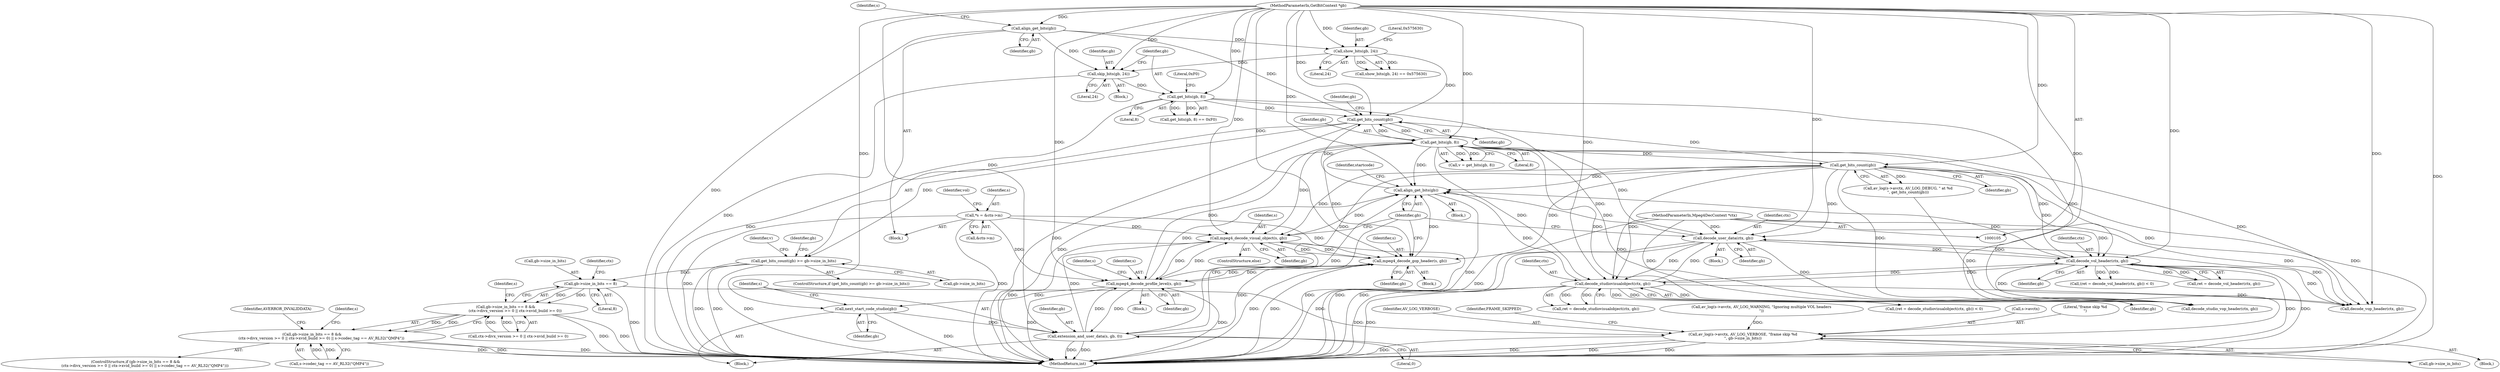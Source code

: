 digraph "0_FFmpeg_2aa9047486dbff12d9e040f917e5f799ed2fd78b@pointer" {
"1000175" [label="(Call,get_bits_count(gb) >= gb->size_in_bits)"];
"1000176" [label="(Call,get_bits_count(gb))"];
"1000224" [label="(Call,get_bits(gb, 8))"];
"1000107" [label="(MethodParameterIn,GetBitContext *gb)"];
"1000689" [label="(Call,align_get_bits(gb))"];
"1000679" [label="(Call,mpeg4_decode_visual_object(s, gb))"];
"1000609" [label="(Call,mpeg4_decode_gop_header(s, gb))"];
"1000618" [label="(Call,mpeg4_decode_profile_level(s, gb))"];
"1000653" [label="(Call,extension_and_user_data(s, gb, 0))"];
"1000651" [label="(Call,next_start_code_studio(gb))"];
"1000110" [label="(Call,*s = &ctx->m)"];
"1000561" [label="(Call,get_bits_count(gb))"];
"1000588" [label="(Call,decode_vol_header(ctx, gb))"];
"1000672" [label="(Call,decode_studiovisualobject(ctx, gb))"];
"1000600" [label="(Call,decode_user_data(ctx, gb))"];
"1000106" [label="(MethodParameterIn,Mpeg4DecContext *ctx)"];
"1000154" [label="(Call,show_bits(gb, 24))"];
"1000123" [label="(Call,align_get_bits(gb))"];
"1000164" [label="(Call,get_bits(gb, 8))"];
"1000159" [label="(Call,skip_bits(gb, 24))"];
"1000185" [label="(Call,gb->size_in_bits == 8)"];
"1000184" [label="(Call,gb->size_in_bits == 8 &&\n                (ctx->divx_version >= 0 || ctx->xvid_build >= 0))"];
"1000183" [label="(Call,gb->size_in_bits == 8 &&\n                (ctx->divx_version >= 0 || ctx->xvid_build >= 0) || s->codec_tag == AV_RL32(\"QMP4\"))"];
"1000208" [label="(Call,av_log(s->avctx, AV_LOG_VERBOSE, \"frame skip %d\n\", gb->size_in_bits))"];
"1000161" [label="(Literal,24)"];
"1000153" [label="(Call,show_bits(gb, 24) == 0x575630)"];
"1000176" [label="(Call,get_bits_count(gb))"];
"1000600" [label="(Call,decode_user_data(ctx, gb))"];
"1000609" [label="(Call,mpeg4_decode_gop_header(s, gb))"];
"1000154" [label="(Call,show_bits(gb, 24))"];
"1000620" [label="(Identifier,gb)"];
"1000672" [label="(Call,decode_studiovisualobject(ctx, gb))"];
"1000190" [label="(Call,ctx->divx_version >= 0 || ctx->xvid_build >= 0)"];
"1000610" [label="(Identifier,s)"];
"1000645" [label="(Block,)"];
"1000740" [label="(Call,decode_studio_vop_header(ctx, gb))"];
"1000619" [label="(Identifier,s)"];
"1000121" [label="(Identifier,vol)"];
"1000213" [label="(Literal,\"frame skip %d\n\")"];
"1000656" [label="(Literal,0)"];
"1000678" [label="(ControlStructure,else)"];
"1000159" [label="(Call,skip_bits(gb, 24))"];
"1000555" [label="(Call,av_log(s->avctx, AV_LOG_DEBUG, \" at %d\n\", get_bits_count(gb)))"];
"1000590" [label="(Identifier,gb)"];
"1000165" [label="(Identifier,gb)"];
"1000183" [label="(Call,gb->size_in_bits == 8 &&\n                (ctx->divx_version >= 0 || ctx->xvid_build >= 0) || s->codec_tag == AV_RL32(\"QMP4\"))"];
"1000651" [label="(Call,next_start_code_studio(gb))"];
"1000193" [label="(Identifier,ctx)"];
"1000562" [label="(Identifier,gb)"];
"1000617" [label="(Block,)"];
"1000626" [label="(Identifier,s)"];
"1000655" [label="(Identifier,gb)"];
"1000177" [label="(Identifier,gb)"];
"1000156" [label="(Literal,24)"];
"1000224" [label="(Call,get_bits(gb, 8))"];
"1000601" [label="(Identifier,ctx)"];
"1000207" [label="(Block,)"];
"1000167" [label="(Literal,0xF0)"];
"1000674" [label="(Identifier,gb)"];
"1000124" [label="(Identifier,gb)"];
"1000653" [label="(Call,extension_and_user_data(s, gb, 0))"];
"1000690" [label="(Identifier,gb)"];
"1000226" [label="(Literal,8)"];
"1000185" [label="(Call,gb->size_in_bits == 8)"];
"1000670" [label="(Call,ret = decode_studiovisualobject(ctx, gb))"];
"1000652" [label="(Identifier,gb)"];
"1000208" [label="(Call,av_log(s->avctx, AV_LOG_VERBOSE, \"frame skip %d\n\", gb->size_in_bits))"];
"1000679" [label="(Call,mpeg4_decode_visual_object(s, gb))"];
"1000585" [label="(Call,(ret = decode_vol_header(ctx, gb)) < 0)"];
"1000175" [label="(Call,get_bits_count(gb) >= gb->size_in_bits)"];
"1000166" [label="(Literal,8)"];
"1000174" [label="(ControlStructure,if (get_bits_count(gb) >= gb->size_in_bits))"];
"1000212" [label="(Identifier,AV_LOG_VERBOSE)"];
"1000689" [label="(Call,align_get_bits(gb))"];
"1000225" [label="(Identifier,gb)"];
"1000160" [label="(Identifier,gb)"];
"1000669" [label="(Call,(ret = decode_studiovisualobject(ctx, gb)) < 0)"];
"1000599" [label="(Block,)"];
"1000745" [label="(Call,decode_vop_header(ctx, gb))"];
"1000182" [label="(ControlStructure,if (gb->size_in_bits == 8 &&\n                (ctx->divx_version >= 0 || ctx->xvid_build >= 0) || s->codec_tag == AV_RL32(\"QMP4\")))"];
"1000223" [label="(Identifier,v)"];
"1000218" [label="(Identifier,FRAME_SKIPPED)"];
"1000611" [label="(Identifier,gb)"];
"1000179" [label="(Identifier,gb)"];
"1000189" [label="(Literal,8)"];
"1000214" [label="(Call,gb->size_in_bits)"];
"1000221" [label="(Identifier,AVERROR_INVALIDDATA)"];
"1000129" [label="(Identifier,s)"];
"1000110" [label="(Call,*s = &ctx->m)"];
"1000187" [label="(Identifier,gb)"];
"1000588" [label="(Call,decode_vol_header(ctx, gb))"];
"1000184" [label="(Call,gb->size_in_bits == 8 &&\n                (ctx->divx_version >= 0 || ctx->xvid_build >= 0))"];
"1000561" [label="(Call,get_bits_count(gb))"];
"1000575" [label="(Call,av_log(s->avctx, AV_LOG_WARNING, \"Ignoring multiple VOL headers\n\"))"];
"1000748" [label="(MethodReturn,int)"];
"1000186" [label="(Call,gb->size_in_bits)"];
"1000692" [label="(Identifier,startcode)"];
"1000107" [label="(MethodParameterIn,GetBitContext *gb)"];
"1000654" [label="(Identifier,s)"];
"1000164" [label="(Call,get_bits(gb, 8))"];
"1000210" [label="(Identifier,s)"];
"1000681" [label="(Identifier,gb)"];
"1000155" [label="(Identifier,gb)"];
"1000203" [label="(Identifier,s)"];
"1000163" [label="(Call,get_bits(gb, 8) == 0xF0)"];
"1000201" [label="(Call,s->codec_tag == AV_RL32(\"QMP4\"))"];
"1000618" [label="(Call,mpeg4_decode_profile_level(s, gb))"];
"1000586" [label="(Call,ret = decode_vol_header(ctx, gb))"];
"1000173" [label="(Block,)"];
"1000157" [label="(Literal,0x575630)"];
"1000123" [label="(Call,align_get_bits(gb))"];
"1000112" [label="(Call,&ctx->m)"];
"1000158" [label="(Block,)"];
"1000106" [label="(MethodParameterIn,Mpeg4DecContext *ctx)"];
"1000209" [label="(Call,s->avctx)"];
"1000680" [label="(Identifier,s)"];
"1000602" [label="(Identifier,gb)"];
"1000589" [label="(Identifier,ctx)"];
"1000178" [label="(Call,gb->size_in_bits)"];
"1000108" [label="(Block,)"];
"1000111" [label="(Identifier,s)"];
"1000222" [label="(Call,v = get_bits(gb, 8))"];
"1000608" [label="(Block,)"];
"1000673" [label="(Identifier,ctx)"];
"1000175" -> "1000174"  [label="AST: "];
"1000175" -> "1000178"  [label="CFG: "];
"1000176" -> "1000175"  [label="AST: "];
"1000178" -> "1000175"  [label="AST: "];
"1000187" -> "1000175"  [label="CFG: "];
"1000223" -> "1000175"  [label="CFG: "];
"1000175" -> "1000748"  [label="DDG: "];
"1000175" -> "1000748"  [label="DDG: "];
"1000175" -> "1000748"  [label="DDG: "];
"1000176" -> "1000175"  [label="DDG: "];
"1000175" -> "1000185"  [label="DDG: "];
"1000176" -> "1000177"  [label="CFG: "];
"1000177" -> "1000176"  [label="AST: "];
"1000179" -> "1000176"  [label="CFG: "];
"1000176" -> "1000748"  [label="DDG: "];
"1000224" -> "1000176"  [label="DDG: "];
"1000689" -> "1000176"  [label="DDG: "];
"1000154" -> "1000176"  [label="DDG: "];
"1000561" -> "1000176"  [label="DDG: "];
"1000123" -> "1000176"  [label="DDG: "];
"1000164" -> "1000176"  [label="DDG: "];
"1000107" -> "1000176"  [label="DDG: "];
"1000176" -> "1000224"  [label="DDG: "];
"1000224" -> "1000222"  [label="AST: "];
"1000224" -> "1000226"  [label="CFG: "];
"1000225" -> "1000224"  [label="AST: "];
"1000226" -> "1000224"  [label="AST: "];
"1000222" -> "1000224"  [label="CFG: "];
"1000224" -> "1000748"  [label="DDG: "];
"1000224" -> "1000222"  [label="DDG: "];
"1000224" -> "1000222"  [label="DDG: "];
"1000107" -> "1000224"  [label="DDG: "];
"1000224" -> "1000561"  [label="DDG: "];
"1000224" -> "1000588"  [label="DDG: "];
"1000224" -> "1000600"  [label="DDG: "];
"1000224" -> "1000609"  [label="DDG: "];
"1000224" -> "1000618"  [label="DDG: "];
"1000224" -> "1000672"  [label="DDG: "];
"1000224" -> "1000679"  [label="DDG: "];
"1000224" -> "1000689"  [label="DDG: "];
"1000224" -> "1000740"  [label="DDG: "];
"1000224" -> "1000745"  [label="DDG: "];
"1000107" -> "1000105"  [label="AST: "];
"1000107" -> "1000748"  [label="DDG: "];
"1000107" -> "1000123"  [label="DDG: "];
"1000107" -> "1000154"  [label="DDG: "];
"1000107" -> "1000159"  [label="DDG: "];
"1000107" -> "1000164"  [label="DDG: "];
"1000107" -> "1000561"  [label="DDG: "];
"1000107" -> "1000588"  [label="DDG: "];
"1000107" -> "1000600"  [label="DDG: "];
"1000107" -> "1000609"  [label="DDG: "];
"1000107" -> "1000618"  [label="DDG: "];
"1000107" -> "1000651"  [label="DDG: "];
"1000107" -> "1000653"  [label="DDG: "];
"1000107" -> "1000672"  [label="DDG: "];
"1000107" -> "1000679"  [label="DDG: "];
"1000107" -> "1000689"  [label="DDG: "];
"1000107" -> "1000740"  [label="DDG: "];
"1000107" -> "1000745"  [label="DDG: "];
"1000689" -> "1000173"  [label="AST: "];
"1000689" -> "1000690"  [label="CFG: "];
"1000690" -> "1000689"  [label="AST: "];
"1000692" -> "1000689"  [label="CFG: "];
"1000689" -> "1000748"  [label="DDG: "];
"1000679" -> "1000689"  [label="DDG: "];
"1000653" -> "1000689"  [label="DDG: "];
"1000588" -> "1000689"  [label="DDG: "];
"1000600" -> "1000689"  [label="DDG: "];
"1000609" -> "1000689"  [label="DDG: "];
"1000672" -> "1000689"  [label="DDG: "];
"1000618" -> "1000689"  [label="DDG: "];
"1000561" -> "1000689"  [label="DDG: "];
"1000679" -> "1000678"  [label="AST: "];
"1000679" -> "1000681"  [label="CFG: "];
"1000680" -> "1000679"  [label="AST: "];
"1000681" -> "1000679"  [label="AST: "];
"1000690" -> "1000679"  [label="CFG: "];
"1000679" -> "1000748"  [label="DDG: "];
"1000679" -> "1000748"  [label="DDG: "];
"1000679" -> "1000609"  [label="DDG: "];
"1000679" -> "1000618"  [label="DDG: "];
"1000609" -> "1000679"  [label="DDG: "];
"1000618" -> "1000679"  [label="DDG: "];
"1000653" -> "1000679"  [label="DDG: "];
"1000110" -> "1000679"  [label="DDG: "];
"1000561" -> "1000679"  [label="DDG: "];
"1000609" -> "1000608"  [label="AST: "];
"1000609" -> "1000611"  [label="CFG: "];
"1000610" -> "1000609"  [label="AST: "];
"1000611" -> "1000609"  [label="AST: "];
"1000690" -> "1000609"  [label="CFG: "];
"1000609" -> "1000748"  [label="DDG: "];
"1000609" -> "1000748"  [label="DDG: "];
"1000618" -> "1000609"  [label="DDG: "];
"1000653" -> "1000609"  [label="DDG: "];
"1000110" -> "1000609"  [label="DDG: "];
"1000561" -> "1000609"  [label="DDG: "];
"1000609" -> "1000618"  [label="DDG: "];
"1000618" -> "1000617"  [label="AST: "];
"1000618" -> "1000620"  [label="CFG: "];
"1000619" -> "1000618"  [label="AST: "];
"1000620" -> "1000618"  [label="AST: "];
"1000626" -> "1000618"  [label="CFG: "];
"1000618" -> "1000748"  [label="DDG: "];
"1000618" -> "1000748"  [label="DDG: "];
"1000653" -> "1000618"  [label="DDG: "];
"1000110" -> "1000618"  [label="DDG: "];
"1000561" -> "1000618"  [label="DDG: "];
"1000618" -> "1000651"  [label="DDG: "];
"1000618" -> "1000653"  [label="DDG: "];
"1000653" -> "1000645"  [label="AST: "];
"1000653" -> "1000656"  [label="CFG: "];
"1000654" -> "1000653"  [label="AST: "];
"1000655" -> "1000653"  [label="AST: "];
"1000656" -> "1000653"  [label="AST: "];
"1000690" -> "1000653"  [label="CFG: "];
"1000653" -> "1000748"  [label="DDG: "];
"1000653" -> "1000748"  [label="DDG: "];
"1000651" -> "1000653"  [label="DDG: "];
"1000651" -> "1000645"  [label="AST: "];
"1000651" -> "1000652"  [label="CFG: "];
"1000652" -> "1000651"  [label="AST: "];
"1000654" -> "1000651"  [label="CFG: "];
"1000651" -> "1000748"  [label="DDG: "];
"1000110" -> "1000108"  [label="AST: "];
"1000110" -> "1000112"  [label="CFG: "];
"1000111" -> "1000110"  [label="AST: "];
"1000112" -> "1000110"  [label="AST: "];
"1000121" -> "1000110"  [label="CFG: "];
"1000110" -> "1000748"  [label="DDG: "];
"1000110" -> "1000748"  [label="DDG: "];
"1000561" -> "1000555"  [label="AST: "];
"1000561" -> "1000562"  [label="CFG: "];
"1000562" -> "1000561"  [label="AST: "];
"1000555" -> "1000561"  [label="CFG: "];
"1000561" -> "1000748"  [label="DDG: "];
"1000561" -> "1000555"  [label="DDG: "];
"1000561" -> "1000588"  [label="DDG: "];
"1000561" -> "1000600"  [label="DDG: "];
"1000561" -> "1000672"  [label="DDG: "];
"1000561" -> "1000740"  [label="DDG: "];
"1000561" -> "1000745"  [label="DDG: "];
"1000588" -> "1000586"  [label="AST: "];
"1000588" -> "1000590"  [label="CFG: "];
"1000589" -> "1000588"  [label="AST: "];
"1000590" -> "1000588"  [label="AST: "];
"1000586" -> "1000588"  [label="CFG: "];
"1000588" -> "1000748"  [label="DDG: "];
"1000588" -> "1000748"  [label="DDG: "];
"1000588" -> "1000585"  [label="DDG: "];
"1000588" -> "1000585"  [label="DDG: "];
"1000588" -> "1000586"  [label="DDG: "];
"1000588" -> "1000586"  [label="DDG: "];
"1000672" -> "1000588"  [label="DDG: "];
"1000600" -> "1000588"  [label="DDG: "];
"1000106" -> "1000588"  [label="DDG: "];
"1000588" -> "1000600"  [label="DDG: "];
"1000588" -> "1000672"  [label="DDG: "];
"1000588" -> "1000740"  [label="DDG: "];
"1000588" -> "1000745"  [label="DDG: "];
"1000672" -> "1000670"  [label="AST: "];
"1000672" -> "1000674"  [label="CFG: "];
"1000673" -> "1000672"  [label="AST: "];
"1000674" -> "1000672"  [label="AST: "];
"1000670" -> "1000672"  [label="CFG: "];
"1000672" -> "1000748"  [label="DDG: "];
"1000672" -> "1000748"  [label="DDG: "];
"1000672" -> "1000600"  [label="DDG: "];
"1000672" -> "1000669"  [label="DDG: "];
"1000672" -> "1000669"  [label="DDG: "];
"1000672" -> "1000670"  [label="DDG: "];
"1000672" -> "1000670"  [label="DDG: "];
"1000600" -> "1000672"  [label="DDG: "];
"1000106" -> "1000672"  [label="DDG: "];
"1000672" -> "1000740"  [label="DDG: "];
"1000672" -> "1000745"  [label="DDG: "];
"1000600" -> "1000599"  [label="AST: "];
"1000600" -> "1000602"  [label="CFG: "];
"1000601" -> "1000600"  [label="AST: "];
"1000602" -> "1000600"  [label="AST: "];
"1000690" -> "1000600"  [label="CFG: "];
"1000600" -> "1000748"  [label="DDG: "];
"1000600" -> "1000748"  [label="DDG: "];
"1000106" -> "1000600"  [label="DDG: "];
"1000600" -> "1000740"  [label="DDG: "];
"1000600" -> "1000745"  [label="DDG: "];
"1000106" -> "1000105"  [label="AST: "];
"1000106" -> "1000748"  [label="DDG: "];
"1000106" -> "1000740"  [label="DDG: "];
"1000106" -> "1000745"  [label="DDG: "];
"1000154" -> "1000153"  [label="AST: "];
"1000154" -> "1000156"  [label="CFG: "];
"1000155" -> "1000154"  [label="AST: "];
"1000156" -> "1000154"  [label="AST: "];
"1000157" -> "1000154"  [label="CFG: "];
"1000154" -> "1000153"  [label="DDG: "];
"1000154" -> "1000153"  [label="DDG: "];
"1000123" -> "1000154"  [label="DDG: "];
"1000154" -> "1000159"  [label="DDG: "];
"1000123" -> "1000108"  [label="AST: "];
"1000123" -> "1000124"  [label="CFG: "];
"1000124" -> "1000123"  [label="AST: "];
"1000129" -> "1000123"  [label="CFG: "];
"1000123" -> "1000748"  [label="DDG: "];
"1000123" -> "1000159"  [label="DDG: "];
"1000164" -> "1000163"  [label="AST: "];
"1000164" -> "1000166"  [label="CFG: "];
"1000165" -> "1000164"  [label="AST: "];
"1000166" -> "1000164"  [label="AST: "];
"1000167" -> "1000164"  [label="CFG: "];
"1000164" -> "1000748"  [label="DDG: "];
"1000164" -> "1000163"  [label="DDG: "];
"1000164" -> "1000163"  [label="DDG: "];
"1000159" -> "1000164"  [label="DDG: "];
"1000164" -> "1000740"  [label="DDG: "];
"1000164" -> "1000745"  [label="DDG: "];
"1000159" -> "1000158"  [label="AST: "];
"1000159" -> "1000161"  [label="CFG: "];
"1000160" -> "1000159"  [label="AST: "];
"1000161" -> "1000159"  [label="AST: "];
"1000165" -> "1000159"  [label="CFG: "];
"1000159" -> "1000748"  [label="DDG: "];
"1000185" -> "1000184"  [label="AST: "];
"1000185" -> "1000189"  [label="CFG: "];
"1000186" -> "1000185"  [label="AST: "];
"1000189" -> "1000185"  [label="AST: "];
"1000193" -> "1000185"  [label="CFG: "];
"1000184" -> "1000185"  [label="CFG: "];
"1000185" -> "1000748"  [label="DDG: "];
"1000185" -> "1000184"  [label="DDG: "];
"1000185" -> "1000184"  [label="DDG: "];
"1000185" -> "1000208"  [label="DDG: "];
"1000184" -> "1000183"  [label="AST: "];
"1000184" -> "1000190"  [label="CFG: "];
"1000190" -> "1000184"  [label="AST: "];
"1000203" -> "1000184"  [label="CFG: "];
"1000183" -> "1000184"  [label="CFG: "];
"1000184" -> "1000748"  [label="DDG: "];
"1000184" -> "1000748"  [label="DDG: "];
"1000184" -> "1000183"  [label="DDG: "];
"1000184" -> "1000183"  [label="DDG: "];
"1000190" -> "1000184"  [label="DDG: "];
"1000190" -> "1000184"  [label="DDG: "];
"1000183" -> "1000182"  [label="AST: "];
"1000183" -> "1000201"  [label="CFG: "];
"1000201" -> "1000183"  [label="AST: "];
"1000210" -> "1000183"  [label="CFG: "];
"1000221" -> "1000183"  [label="CFG: "];
"1000183" -> "1000748"  [label="DDG: "];
"1000183" -> "1000748"  [label="DDG: "];
"1000183" -> "1000748"  [label="DDG: "];
"1000201" -> "1000183"  [label="DDG: "];
"1000201" -> "1000183"  [label="DDG: "];
"1000208" -> "1000207"  [label="AST: "];
"1000208" -> "1000214"  [label="CFG: "];
"1000209" -> "1000208"  [label="AST: "];
"1000212" -> "1000208"  [label="AST: "];
"1000213" -> "1000208"  [label="AST: "];
"1000214" -> "1000208"  [label="AST: "];
"1000218" -> "1000208"  [label="CFG: "];
"1000208" -> "1000748"  [label="DDG: "];
"1000208" -> "1000748"  [label="DDG: "];
"1000208" -> "1000748"  [label="DDG: "];
"1000208" -> "1000748"  [label="DDG: "];
"1000555" -> "1000208"  [label="DDG: "];
"1000575" -> "1000208"  [label="DDG: "];
}
